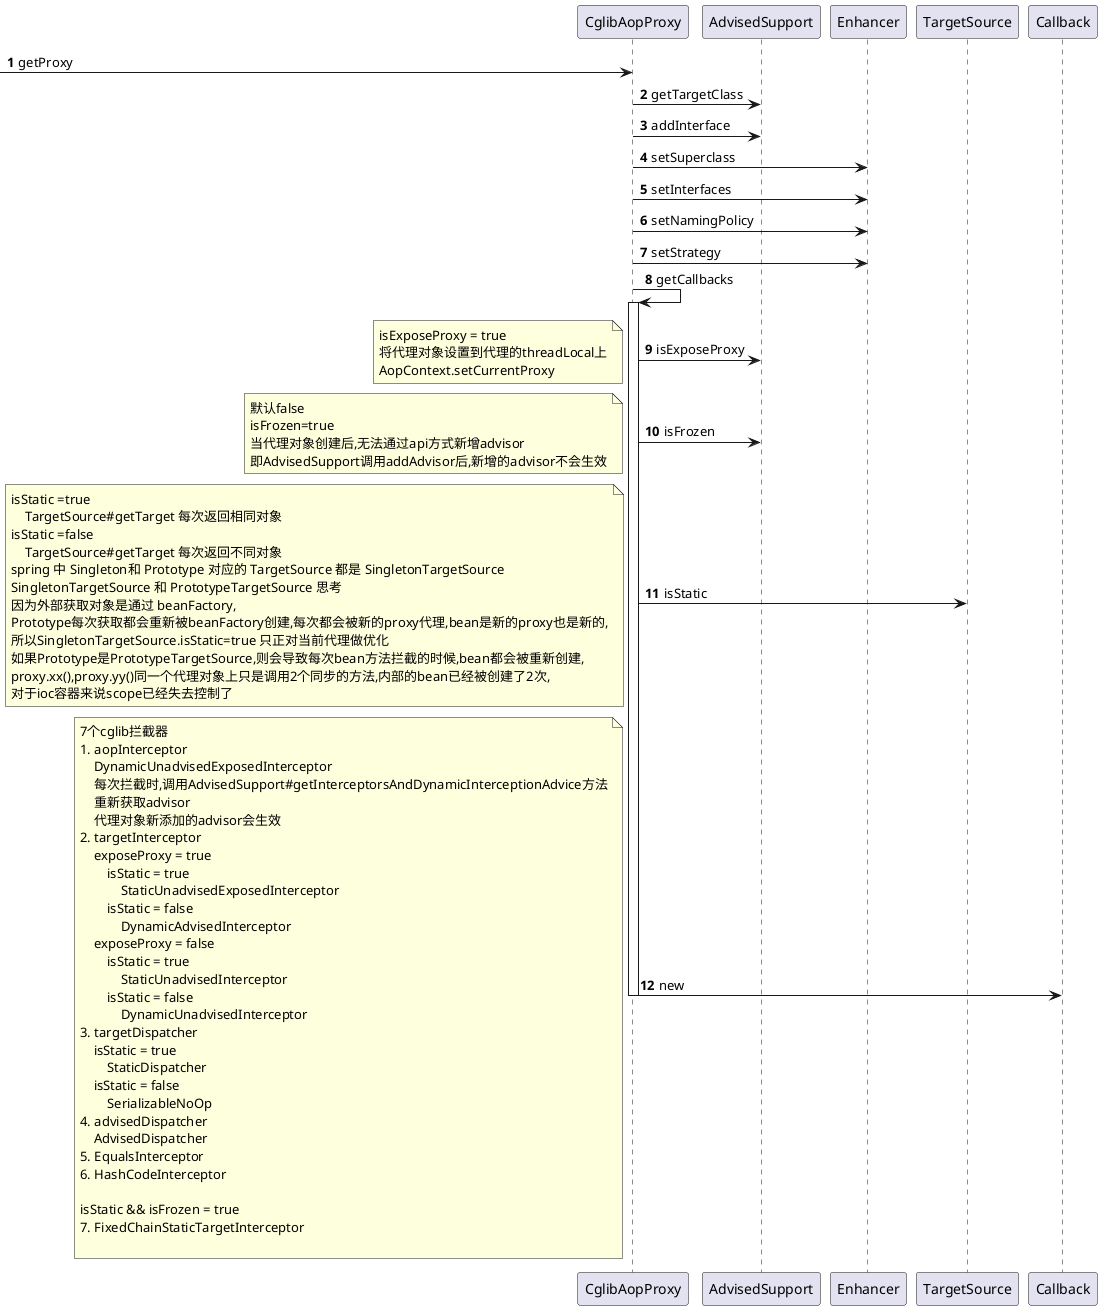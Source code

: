 @startuml
'https://plantuml.com/sequence-diagram

autonumber

-> CglibAopProxy : getProxy

CglibAopProxy -> AdvisedSupport : getTargetClass
CglibAopProxy -> AdvisedSupport : addInterface
CglibAopProxy -> Enhancer : setSuperclass
CglibAopProxy -> Enhancer : setInterfaces
CglibAopProxy -> Enhancer : setNamingPolicy
CglibAopProxy -> Enhancer : setStrategy
CglibAopProxy -> CglibAopProxy ++ : getCallbacks
    CglibAopProxy -> AdvisedSupport : isExposeProxy
    note left
    isExposeProxy = true
    将代理对象设置到代理的threadLocal上
    AopContext.setCurrentProxy
    end note
    CglibAopProxy -> AdvisedSupport : isFrozen
    note left
    默认false
    isFrozen=true
    当代理对象创建后,无法通过api方式新增advisor
    即AdvisedSupport调用addAdvisor后,新增的advisor不会生效
    end note

    CglibAopProxy -> TargetSource : isStatic
    note left
    isStatic =true
        TargetSource#getTarget 每次返回相同对象
    isStatic =false
        TargetSource#getTarget 每次返回不同对象
    spring 中 Singleton和 Prototype 对应的 TargetSource 都是 SingletonTargetSource
    SingletonTargetSource 和 PrototypeTargetSource 思考
    因为外部获取对象是通过 beanFactory,
    Prototype每次获取都会重新被beanFactory创建,每次都会被新的proxy代理,bean是新的proxy也是新的,
    所以SingletonTargetSource.isStatic=true 只正对当前代理做优化
    如果Prototype是PrototypeTargetSource,则会导致每次bean方法拦截的时候,bean都会被重新创建,
    proxy.xx(),proxy.yy()同一个代理对象上只是调用2个同步的方法,内部的bean已经被创建了2次,
    对于ioc容器来说scope已经失去控制了
    end note

    CglibAopProxy -> Callback : new
    note left
    7个cglib拦截器
    # aopInterceptor
        DynamicUnadvisedExposedInterceptor
        每次拦截时,调用AdvisedSupport#getInterceptorsAndDynamicInterceptionAdvice方法
        重新获取advisor
        代理对象新添加的advisor会生效
    # targetInterceptor
        exposeProxy = true
            isStatic = true
                StaticUnadvisedExposedInterceptor
            isStatic = false
                DynamicAdvisedInterceptor
        exposeProxy = false
            isStatic = true
                StaticUnadvisedInterceptor
            isStatic = false
                DynamicUnadvisedInterceptor
    # targetDispatcher
        isStatic = true
            StaticDispatcher
        isStatic = false
            SerializableNoOp
    # advisedDispatcher
        AdvisedDispatcher
    # EqualsInterceptor
    # HashCodeInterceptor

    isStatic && isFrozen = true
    # FixedChainStaticTargetInterceptor

    end note



deactivate



@enduml